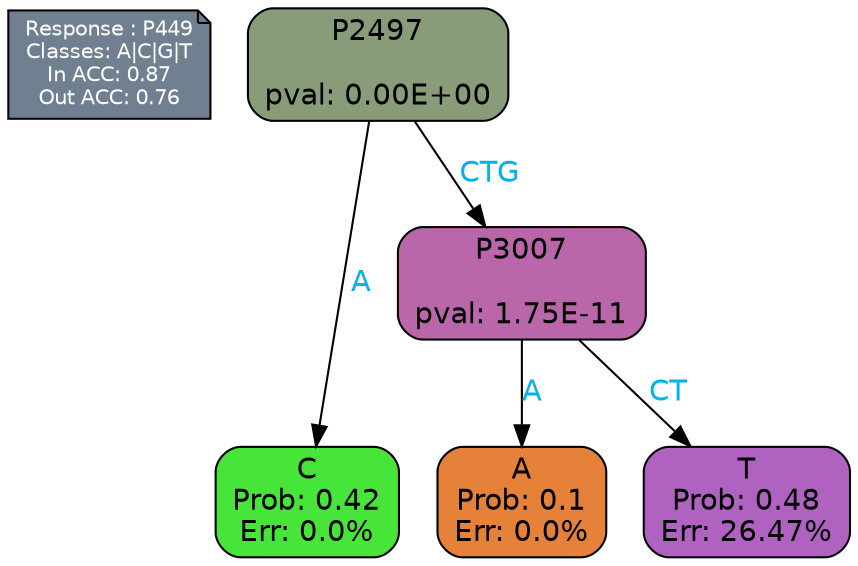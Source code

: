 digraph Tree {
node [shape=box, style="filled, rounded", color="black", fontname=helvetica] ;
graph [ranksep=equally, splines=polylines, bgcolor=transparent, dpi=600] ;
edge [fontname=helvetica] ;
LEGEND [label="Response : P449
Classes: A|C|G|T
In ACC: 0.87
Out ACC: 0.76
",shape=note,align=left,style=filled,fillcolor="slategray",fontcolor="white",fontsize=10];1 [label="P2497

pval: 0.00E+00", fillcolor="#889c7a"] ;
2 [label="C
Prob: 0.42
Err: 0.0%", fillcolor="#47e539"] ;
3 [label="P3007

pval: 1.75E-11", fillcolor="#b967aa"] ;
4 [label="A
Prob: 0.1
Err: 0.0%", fillcolor="#e58139"] ;
5 [label="T
Prob: 0.48
Err: 26.47%", fillcolor="#b062c1"] ;
1 -> 2 [label="A",fontcolor=deepskyblue2] ;
1 -> 3 [label="CTG",fontcolor=deepskyblue2] ;
3 -> 4 [label="A",fontcolor=deepskyblue2] ;
3 -> 5 [label="CT",fontcolor=deepskyblue2] ;
{rank = same; 2;4;5;}{rank = same; LEGEND;1;}}